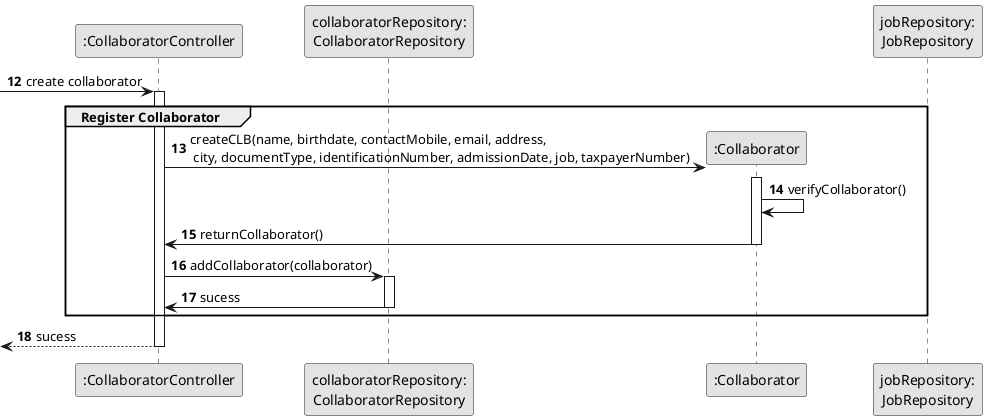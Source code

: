 @startuml
skinparam monochrome true
skinparam packageStyle rectangle
skinparam shadowing false

participant ":CollaboratorController" as CTRL
participant "collaboratorRepository:\nCollaboratorRepository" as CLBREP
participant ":Collaborator" as CLB
participant "jobRepository:\nJobRepository" as jobRepository

autonumber 12
-> CTRL : create collaborator
autonumber 13

activate CTRL
    group Register Collaborator
        CTRL -> CLB** : createCLB(name, birthdate, contactMobile, email, address,\n city, documentType, identificationNumber, admissionDate, job, taxpayerNumber)

        activate CLB
            CLB -> CLB : verifyCollaborator()

            CLB -> CTRL : returnCollaborator()
        deactivate CLB

        CTRL -> CLBREP: addCollaborator(collaborator)

        activate CLBREP

            CLBREP -> CTRL : sucess
        deactivate CLBREP

    end group

    autonumber 18
    <-- CTRL : sucess

deactivate CTRL


@enduml